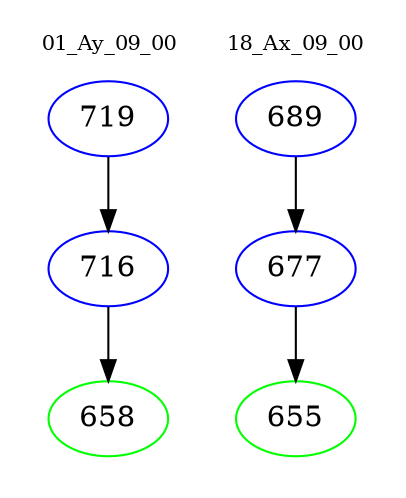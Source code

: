 digraph{
subgraph cluster_0 {
color = white
label = "01_Ay_09_00";
fontsize=10;
T0_719 [label="719", color="blue"]
T0_719 -> T0_716 [color="black"]
T0_716 [label="716", color="blue"]
T0_716 -> T0_658 [color="black"]
T0_658 [label="658", color="green"]
}
subgraph cluster_1 {
color = white
label = "18_Ax_09_00";
fontsize=10;
T1_689 [label="689", color="blue"]
T1_689 -> T1_677 [color="black"]
T1_677 [label="677", color="blue"]
T1_677 -> T1_655 [color="black"]
T1_655 [label="655", color="green"]
}
}
